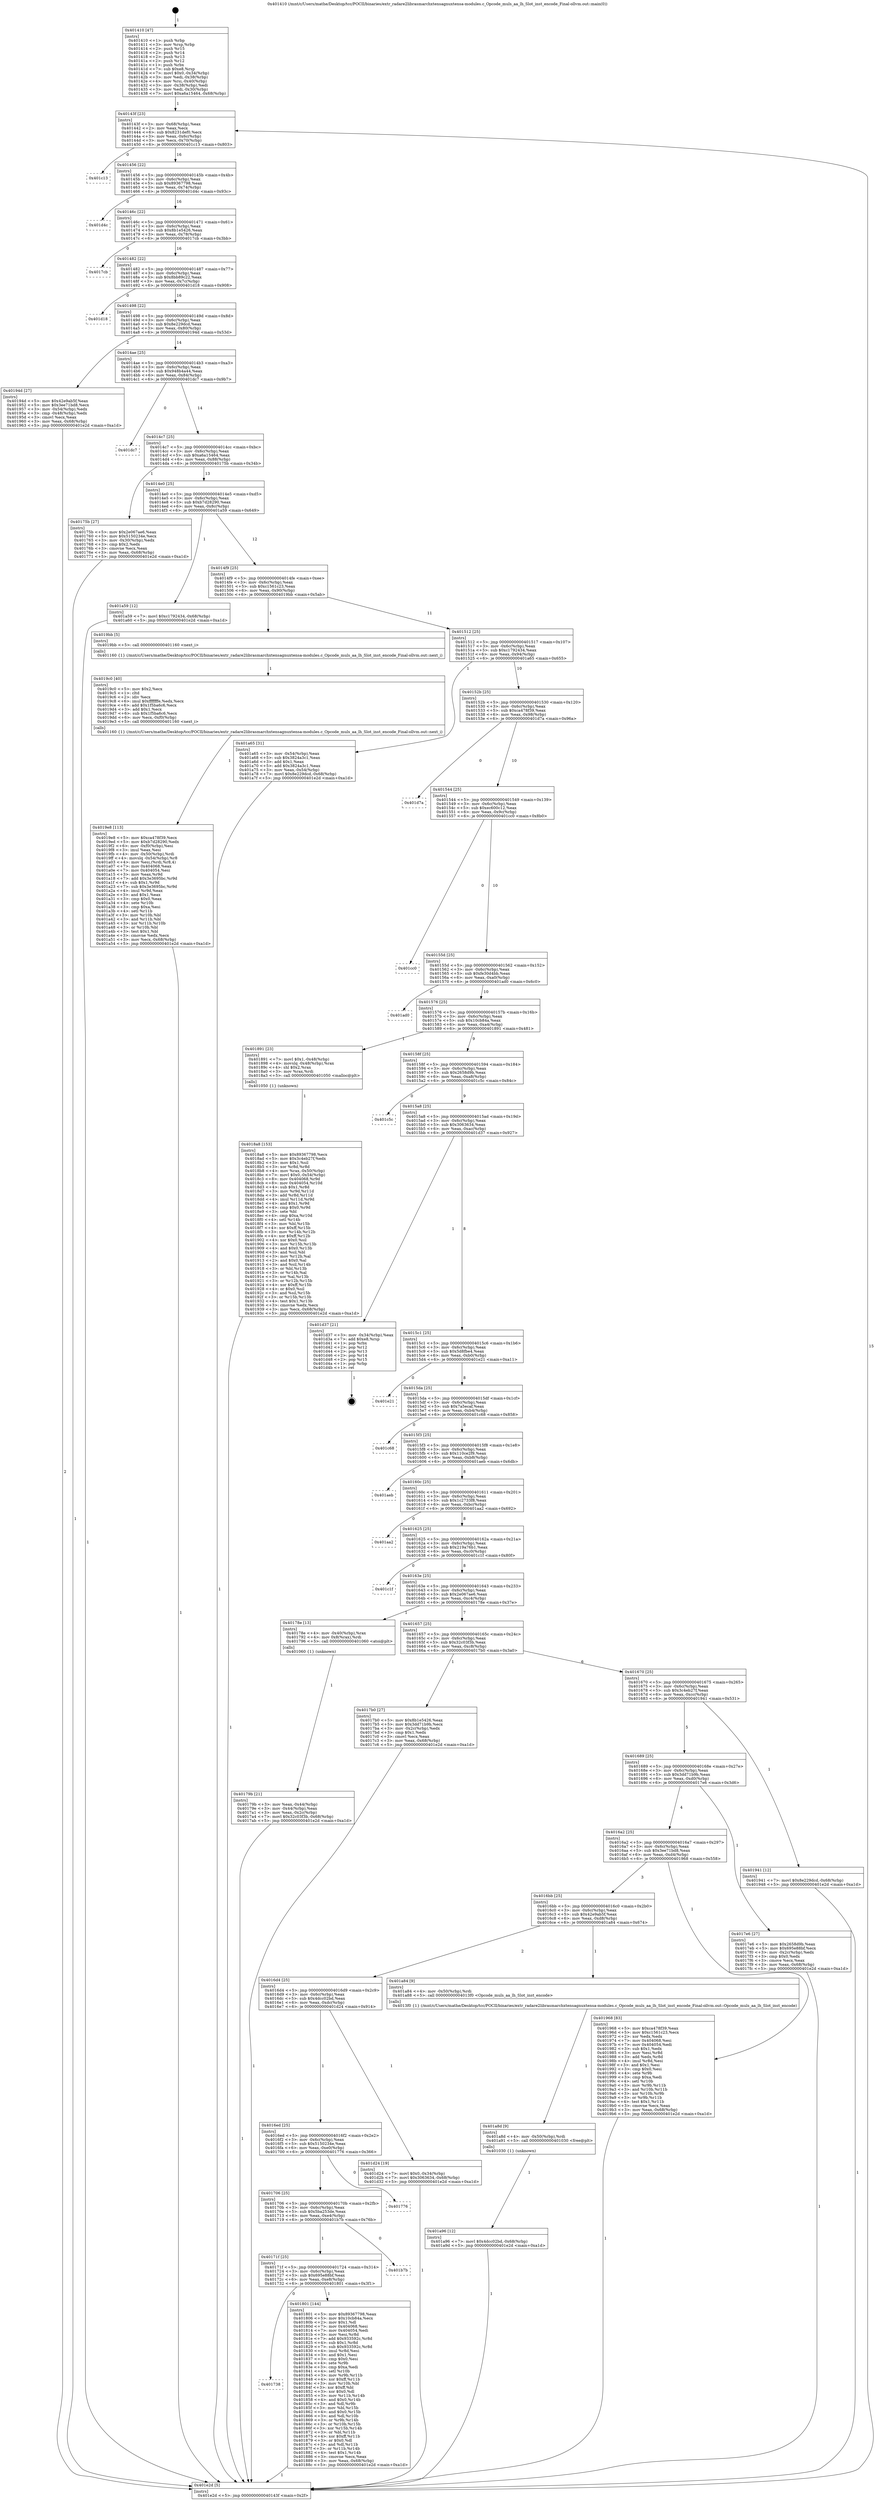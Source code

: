 digraph "0x401410" {
  label = "0x401410 (/mnt/c/Users/mathe/Desktop/tcc/POCII/binaries/extr_radare2librasmarchxtensagnuxtensa-modules.c_Opcode_muls_aa_lh_Slot_inst_encode_Final-ollvm.out::main(0))"
  labelloc = "t"
  node[shape=record]

  Entry [label="",width=0.3,height=0.3,shape=circle,fillcolor=black,style=filled]
  "0x40143f" [label="{
     0x40143f [23]\l
     | [instrs]\l
     &nbsp;&nbsp;0x40143f \<+3\>: mov -0x68(%rbp),%eax\l
     &nbsp;&nbsp;0x401442 \<+2\>: mov %eax,%ecx\l
     &nbsp;&nbsp;0x401444 \<+6\>: sub $0x8231def0,%ecx\l
     &nbsp;&nbsp;0x40144a \<+3\>: mov %eax,-0x6c(%rbp)\l
     &nbsp;&nbsp;0x40144d \<+3\>: mov %ecx,-0x70(%rbp)\l
     &nbsp;&nbsp;0x401450 \<+6\>: je 0000000000401c13 \<main+0x803\>\l
  }"]
  "0x401c13" [label="{
     0x401c13\l
  }", style=dashed]
  "0x401456" [label="{
     0x401456 [22]\l
     | [instrs]\l
     &nbsp;&nbsp;0x401456 \<+5\>: jmp 000000000040145b \<main+0x4b\>\l
     &nbsp;&nbsp;0x40145b \<+3\>: mov -0x6c(%rbp),%eax\l
     &nbsp;&nbsp;0x40145e \<+5\>: sub $0x89367798,%eax\l
     &nbsp;&nbsp;0x401463 \<+3\>: mov %eax,-0x74(%rbp)\l
     &nbsp;&nbsp;0x401466 \<+6\>: je 0000000000401d4c \<main+0x93c\>\l
  }"]
  Exit [label="",width=0.3,height=0.3,shape=circle,fillcolor=black,style=filled,peripheries=2]
  "0x401d4c" [label="{
     0x401d4c\l
  }", style=dashed]
  "0x40146c" [label="{
     0x40146c [22]\l
     | [instrs]\l
     &nbsp;&nbsp;0x40146c \<+5\>: jmp 0000000000401471 \<main+0x61\>\l
     &nbsp;&nbsp;0x401471 \<+3\>: mov -0x6c(%rbp),%eax\l
     &nbsp;&nbsp;0x401474 \<+5\>: sub $0x8b1e5426,%eax\l
     &nbsp;&nbsp;0x401479 \<+3\>: mov %eax,-0x78(%rbp)\l
     &nbsp;&nbsp;0x40147c \<+6\>: je 00000000004017cb \<main+0x3bb\>\l
  }"]
  "0x401a96" [label="{
     0x401a96 [12]\l
     | [instrs]\l
     &nbsp;&nbsp;0x401a96 \<+7\>: movl $0x4dcc02bd,-0x68(%rbp)\l
     &nbsp;&nbsp;0x401a9d \<+5\>: jmp 0000000000401e2d \<main+0xa1d\>\l
  }"]
  "0x4017cb" [label="{
     0x4017cb\l
  }", style=dashed]
  "0x401482" [label="{
     0x401482 [22]\l
     | [instrs]\l
     &nbsp;&nbsp;0x401482 \<+5\>: jmp 0000000000401487 \<main+0x77\>\l
     &nbsp;&nbsp;0x401487 \<+3\>: mov -0x6c(%rbp),%eax\l
     &nbsp;&nbsp;0x40148a \<+5\>: sub $0x8bb89c22,%eax\l
     &nbsp;&nbsp;0x40148f \<+3\>: mov %eax,-0x7c(%rbp)\l
     &nbsp;&nbsp;0x401492 \<+6\>: je 0000000000401d18 \<main+0x908\>\l
  }"]
  "0x401a8d" [label="{
     0x401a8d [9]\l
     | [instrs]\l
     &nbsp;&nbsp;0x401a8d \<+4\>: mov -0x50(%rbp),%rdi\l
     &nbsp;&nbsp;0x401a91 \<+5\>: call 0000000000401030 \<free@plt\>\l
     | [calls]\l
     &nbsp;&nbsp;0x401030 \{1\} (unknown)\l
  }"]
  "0x401d18" [label="{
     0x401d18\l
  }", style=dashed]
  "0x401498" [label="{
     0x401498 [22]\l
     | [instrs]\l
     &nbsp;&nbsp;0x401498 \<+5\>: jmp 000000000040149d \<main+0x8d\>\l
     &nbsp;&nbsp;0x40149d \<+3\>: mov -0x6c(%rbp),%eax\l
     &nbsp;&nbsp;0x4014a0 \<+5\>: sub $0x8e229dcd,%eax\l
     &nbsp;&nbsp;0x4014a5 \<+3\>: mov %eax,-0x80(%rbp)\l
     &nbsp;&nbsp;0x4014a8 \<+6\>: je 000000000040194d \<main+0x53d\>\l
  }"]
  "0x4019e8" [label="{
     0x4019e8 [113]\l
     | [instrs]\l
     &nbsp;&nbsp;0x4019e8 \<+5\>: mov $0xca478f39,%ecx\l
     &nbsp;&nbsp;0x4019ed \<+5\>: mov $0xb7d28290,%edx\l
     &nbsp;&nbsp;0x4019f2 \<+6\>: mov -0xf0(%rbp),%esi\l
     &nbsp;&nbsp;0x4019f8 \<+3\>: imul %eax,%esi\l
     &nbsp;&nbsp;0x4019fb \<+4\>: mov -0x50(%rbp),%rdi\l
     &nbsp;&nbsp;0x4019ff \<+4\>: movslq -0x54(%rbp),%r8\l
     &nbsp;&nbsp;0x401a03 \<+4\>: mov %esi,(%rdi,%r8,4)\l
     &nbsp;&nbsp;0x401a07 \<+7\>: mov 0x404068,%eax\l
     &nbsp;&nbsp;0x401a0e \<+7\>: mov 0x404054,%esi\l
     &nbsp;&nbsp;0x401a15 \<+3\>: mov %eax,%r9d\l
     &nbsp;&nbsp;0x401a18 \<+7\>: add $0x3e3695bc,%r9d\l
     &nbsp;&nbsp;0x401a1f \<+4\>: sub $0x1,%r9d\l
     &nbsp;&nbsp;0x401a23 \<+7\>: sub $0x3e3695bc,%r9d\l
     &nbsp;&nbsp;0x401a2a \<+4\>: imul %r9d,%eax\l
     &nbsp;&nbsp;0x401a2e \<+3\>: and $0x1,%eax\l
     &nbsp;&nbsp;0x401a31 \<+3\>: cmp $0x0,%eax\l
     &nbsp;&nbsp;0x401a34 \<+4\>: sete %r10b\l
     &nbsp;&nbsp;0x401a38 \<+3\>: cmp $0xa,%esi\l
     &nbsp;&nbsp;0x401a3b \<+4\>: setl %r11b\l
     &nbsp;&nbsp;0x401a3f \<+3\>: mov %r10b,%bl\l
     &nbsp;&nbsp;0x401a42 \<+3\>: and %r11b,%bl\l
     &nbsp;&nbsp;0x401a45 \<+3\>: xor %r11b,%r10b\l
     &nbsp;&nbsp;0x401a48 \<+3\>: or %r10b,%bl\l
     &nbsp;&nbsp;0x401a4b \<+3\>: test $0x1,%bl\l
     &nbsp;&nbsp;0x401a4e \<+3\>: cmovne %edx,%ecx\l
     &nbsp;&nbsp;0x401a51 \<+3\>: mov %ecx,-0x68(%rbp)\l
     &nbsp;&nbsp;0x401a54 \<+5\>: jmp 0000000000401e2d \<main+0xa1d\>\l
  }"]
  "0x40194d" [label="{
     0x40194d [27]\l
     | [instrs]\l
     &nbsp;&nbsp;0x40194d \<+5\>: mov $0x42e9ab5f,%eax\l
     &nbsp;&nbsp;0x401952 \<+5\>: mov $0x3ee71bd8,%ecx\l
     &nbsp;&nbsp;0x401957 \<+3\>: mov -0x54(%rbp),%edx\l
     &nbsp;&nbsp;0x40195a \<+3\>: cmp -0x48(%rbp),%edx\l
     &nbsp;&nbsp;0x40195d \<+3\>: cmovl %ecx,%eax\l
     &nbsp;&nbsp;0x401960 \<+3\>: mov %eax,-0x68(%rbp)\l
     &nbsp;&nbsp;0x401963 \<+5\>: jmp 0000000000401e2d \<main+0xa1d\>\l
  }"]
  "0x4014ae" [label="{
     0x4014ae [25]\l
     | [instrs]\l
     &nbsp;&nbsp;0x4014ae \<+5\>: jmp 00000000004014b3 \<main+0xa3\>\l
     &nbsp;&nbsp;0x4014b3 \<+3\>: mov -0x6c(%rbp),%eax\l
     &nbsp;&nbsp;0x4014b6 \<+5\>: sub $0x948b4a44,%eax\l
     &nbsp;&nbsp;0x4014bb \<+6\>: mov %eax,-0x84(%rbp)\l
     &nbsp;&nbsp;0x4014c1 \<+6\>: je 0000000000401dc7 \<main+0x9b7\>\l
  }"]
  "0x4019c0" [label="{
     0x4019c0 [40]\l
     | [instrs]\l
     &nbsp;&nbsp;0x4019c0 \<+5\>: mov $0x2,%ecx\l
     &nbsp;&nbsp;0x4019c5 \<+1\>: cltd\l
     &nbsp;&nbsp;0x4019c6 \<+2\>: idiv %ecx\l
     &nbsp;&nbsp;0x4019c8 \<+6\>: imul $0xfffffffe,%edx,%ecx\l
     &nbsp;&nbsp;0x4019ce \<+6\>: add $0x1f5ba6c6,%ecx\l
     &nbsp;&nbsp;0x4019d4 \<+3\>: add $0x1,%ecx\l
     &nbsp;&nbsp;0x4019d7 \<+6\>: sub $0x1f5ba6c6,%ecx\l
     &nbsp;&nbsp;0x4019dd \<+6\>: mov %ecx,-0xf0(%rbp)\l
     &nbsp;&nbsp;0x4019e3 \<+5\>: call 0000000000401160 \<next_i\>\l
     | [calls]\l
     &nbsp;&nbsp;0x401160 \{1\} (/mnt/c/Users/mathe/Desktop/tcc/POCII/binaries/extr_radare2librasmarchxtensagnuxtensa-modules.c_Opcode_muls_aa_lh_Slot_inst_encode_Final-ollvm.out::next_i)\l
  }"]
  "0x401dc7" [label="{
     0x401dc7\l
  }", style=dashed]
  "0x4014c7" [label="{
     0x4014c7 [25]\l
     | [instrs]\l
     &nbsp;&nbsp;0x4014c7 \<+5\>: jmp 00000000004014cc \<main+0xbc\>\l
     &nbsp;&nbsp;0x4014cc \<+3\>: mov -0x6c(%rbp),%eax\l
     &nbsp;&nbsp;0x4014cf \<+5\>: sub $0xa6a15464,%eax\l
     &nbsp;&nbsp;0x4014d4 \<+6\>: mov %eax,-0x88(%rbp)\l
     &nbsp;&nbsp;0x4014da \<+6\>: je 000000000040175b \<main+0x34b\>\l
  }"]
  "0x4018a8" [label="{
     0x4018a8 [153]\l
     | [instrs]\l
     &nbsp;&nbsp;0x4018a8 \<+5\>: mov $0x89367798,%ecx\l
     &nbsp;&nbsp;0x4018ad \<+5\>: mov $0x3c4eb27f,%edx\l
     &nbsp;&nbsp;0x4018b2 \<+3\>: mov $0x1,%sil\l
     &nbsp;&nbsp;0x4018b5 \<+3\>: xor %r8d,%r8d\l
     &nbsp;&nbsp;0x4018b8 \<+4\>: mov %rax,-0x50(%rbp)\l
     &nbsp;&nbsp;0x4018bc \<+7\>: movl $0x0,-0x54(%rbp)\l
     &nbsp;&nbsp;0x4018c3 \<+8\>: mov 0x404068,%r9d\l
     &nbsp;&nbsp;0x4018cb \<+8\>: mov 0x404054,%r10d\l
     &nbsp;&nbsp;0x4018d3 \<+4\>: sub $0x1,%r8d\l
     &nbsp;&nbsp;0x4018d7 \<+3\>: mov %r9d,%r11d\l
     &nbsp;&nbsp;0x4018da \<+3\>: add %r8d,%r11d\l
     &nbsp;&nbsp;0x4018dd \<+4\>: imul %r11d,%r9d\l
     &nbsp;&nbsp;0x4018e1 \<+4\>: and $0x1,%r9d\l
     &nbsp;&nbsp;0x4018e5 \<+4\>: cmp $0x0,%r9d\l
     &nbsp;&nbsp;0x4018e9 \<+3\>: sete %bl\l
     &nbsp;&nbsp;0x4018ec \<+4\>: cmp $0xa,%r10d\l
     &nbsp;&nbsp;0x4018f0 \<+4\>: setl %r14b\l
     &nbsp;&nbsp;0x4018f4 \<+3\>: mov %bl,%r15b\l
     &nbsp;&nbsp;0x4018f7 \<+4\>: xor $0xff,%r15b\l
     &nbsp;&nbsp;0x4018fb \<+3\>: mov %r14b,%r12b\l
     &nbsp;&nbsp;0x4018fe \<+4\>: xor $0xff,%r12b\l
     &nbsp;&nbsp;0x401902 \<+4\>: xor $0x0,%sil\l
     &nbsp;&nbsp;0x401906 \<+3\>: mov %r15b,%r13b\l
     &nbsp;&nbsp;0x401909 \<+4\>: and $0x0,%r13b\l
     &nbsp;&nbsp;0x40190d \<+3\>: and %sil,%bl\l
     &nbsp;&nbsp;0x401910 \<+3\>: mov %r12b,%al\l
     &nbsp;&nbsp;0x401913 \<+2\>: and $0x0,%al\l
     &nbsp;&nbsp;0x401915 \<+3\>: and %sil,%r14b\l
     &nbsp;&nbsp;0x401918 \<+3\>: or %bl,%r13b\l
     &nbsp;&nbsp;0x40191b \<+3\>: or %r14b,%al\l
     &nbsp;&nbsp;0x40191e \<+3\>: xor %al,%r13b\l
     &nbsp;&nbsp;0x401921 \<+3\>: or %r12b,%r15b\l
     &nbsp;&nbsp;0x401924 \<+4\>: xor $0xff,%r15b\l
     &nbsp;&nbsp;0x401928 \<+4\>: or $0x0,%sil\l
     &nbsp;&nbsp;0x40192c \<+3\>: and %sil,%r15b\l
     &nbsp;&nbsp;0x40192f \<+3\>: or %r15b,%r13b\l
     &nbsp;&nbsp;0x401932 \<+4\>: test $0x1,%r13b\l
     &nbsp;&nbsp;0x401936 \<+3\>: cmovne %edx,%ecx\l
     &nbsp;&nbsp;0x401939 \<+3\>: mov %ecx,-0x68(%rbp)\l
     &nbsp;&nbsp;0x40193c \<+5\>: jmp 0000000000401e2d \<main+0xa1d\>\l
  }"]
  "0x40175b" [label="{
     0x40175b [27]\l
     | [instrs]\l
     &nbsp;&nbsp;0x40175b \<+5\>: mov $0x2e067ae6,%eax\l
     &nbsp;&nbsp;0x401760 \<+5\>: mov $0x5150234e,%ecx\l
     &nbsp;&nbsp;0x401765 \<+3\>: mov -0x30(%rbp),%edx\l
     &nbsp;&nbsp;0x401768 \<+3\>: cmp $0x2,%edx\l
     &nbsp;&nbsp;0x40176b \<+3\>: cmovne %ecx,%eax\l
     &nbsp;&nbsp;0x40176e \<+3\>: mov %eax,-0x68(%rbp)\l
     &nbsp;&nbsp;0x401771 \<+5\>: jmp 0000000000401e2d \<main+0xa1d\>\l
  }"]
  "0x4014e0" [label="{
     0x4014e0 [25]\l
     | [instrs]\l
     &nbsp;&nbsp;0x4014e0 \<+5\>: jmp 00000000004014e5 \<main+0xd5\>\l
     &nbsp;&nbsp;0x4014e5 \<+3\>: mov -0x6c(%rbp),%eax\l
     &nbsp;&nbsp;0x4014e8 \<+5\>: sub $0xb7d28290,%eax\l
     &nbsp;&nbsp;0x4014ed \<+6\>: mov %eax,-0x8c(%rbp)\l
     &nbsp;&nbsp;0x4014f3 \<+6\>: je 0000000000401a59 \<main+0x649\>\l
  }"]
  "0x401e2d" [label="{
     0x401e2d [5]\l
     | [instrs]\l
     &nbsp;&nbsp;0x401e2d \<+5\>: jmp 000000000040143f \<main+0x2f\>\l
  }"]
  "0x401410" [label="{
     0x401410 [47]\l
     | [instrs]\l
     &nbsp;&nbsp;0x401410 \<+1\>: push %rbp\l
     &nbsp;&nbsp;0x401411 \<+3\>: mov %rsp,%rbp\l
     &nbsp;&nbsp;0x401414 \<+2\>: push %r15\l
     &nbsp;&nbsp;0x401416 \<+2\>: push %r14\l
     &nbsp;&nbsp;0x401418 \<+2\>: push %r13\l
     &nbsp;&nbsp;0x40141a \<+2\>: push %r12\l
     &nbsp;&nbsp;0x40141c \<+1\>: push %rbx\l
     &nbsp;&nbsp;0x40141d \<+7\>: sub $0xe8,%rsp\l
     &nbsp;&nbsp;0x401424 \<+7\>: movl $0x0,-0x34(%rbp)\l
     &nbsp;&nbsp;0x40142b \<+3\>: mov %edi,-0x38(%rbp)\l
     &nbsp;&nbsp;0x40142e \<+4\>: mov %rsi,-0x40(%rbp)\l
     &nbsp;&nbsp;0x401432 \<+3\>: mov -0x38(%rbp),%edi\l
     &nbsp;&nbsp;0x401435 \<+3\>: mov %edi,-0x30(%rbp)\l
     &nbsp;&nbsp;0x401438 \<+7\>: movl $0xa6a15464,-0x68(%rbp)\l
  }"]
  "0x401738" [label="{
     0x401738\l
  }", style=dashed]
  "0x401a59" [label="{
     0x401a59 [12]\l
     | [instrs]\l
     &nbsp;&nbsp;0x401a59 \<+7\>: movl $0xc1792434,-0x68(%rbp)\l
     &nbsp;&nbsp;0x401a60 \<+5\>: jmp 0000000000401e2d \<main+0xa1d\>\l
  }"]
  "0x4014f9" [label="{
     0x4014f9 [25]\l
     | [instrs]\l
     &nbsp;&nbsp;0x4014f9 \<+5\>: jmp 00000000004014fe \<main+0xee\>\l
     &nbsp;&nbsp;0x4014fe \<+3\>: mov -0x6c(%rbp),%eax\l
     &nbsp;&nbsp;0x401501 \<+5\>: sub $0xc1561c23,%eax\l
     &nbsp;&nbsp;0x401506 \<+6\>: mov %eax,-0x90(%rbp)\l
     &nbsp;&nbsp;0x40150c \<+6\>: je 00000000004019bb \<main+0x5ab\>\l
  }"]
  "0x401801" [label="{
     0x401801 [144]\l
     | [instrs]\l
     &nbsp;&nbsp;0x401801 \<+5\>: mov $0x89367798,%eax\l
     &nbsp;&nbsp;0x401806 \<+5\>: mov $0x10cb84a,%ecx\l
     &nbsp;&nbsp;0x40180b \<+2\>: mov $0x1,%dl\l
     &nbsp;&nbsp;0x40180d \<+7\>: mov 0x404068,%esi\l
     &nbsp;&nbsp;0x401814 \<+7\>: mov 0x404054,%edi\l
     &nbsp;&nbsp;0x40181b \<+3\>: mov %esi,%r8d\l
     &nbsp;&nbsp;0x40181e \<+7\>: add $0x933592c,%r8d\l
     &nbsp;&nbsp;0x401825 \<+4\>: sub $0x1,%r8d\l
     &nbsp;&nbsp;0x401829 \<+7\>: sub $0x933592c,%r8d\l
     &nbsp;&nbsp;0x401830 \<+4\>: imul %r8d,%esi\l
     &nbsp;&nbsp;0x401834 \<+3\>: and $0x1,%esi\l
     &nbsp;&nbsp;0x401837 \<+3\>: cmp $0x0,%esi\l
     &nbsp;&nbsp;0x40183a \<+4\>: sete %r9b\l
     &nbsp;&nbsp;0x40183e \<+3\>: cmp $0xa,%edi\l
     &nbsp;&nbsp;0x401841 \<+4\>: setl %r10b\l
     &nbsp;&nbsp;0x401845 \<+3\>: mov %r9b,%r11b\l
     &nbsp;&nbsp;0x401848 \<+4\>: xor $0xff,%r11b\l
     &nbsp;&nbsp;0x40184c \<+3\>: mov %r10b,%bl\l
     &nbsp;&nbsp;0x40184f \<+3\>: xor $0xff,%bl\l
     &nbsp;&nbsp;0x401852 \<+3\>: xor $0x0,%dl\l
     &nbsp;&nbsp;0x401855 \<+3\>: mov %r11b,%r14b\l
     &nbsp;&nbsp;0x401858 \<+4\>: and $0x0,%r14b\l
     &nbsp;&nbsp;0x40185c \<+3\>: and %dl,%r9b\l
     &nbsp;&nbsp;0x40185f \<+3\>: mov %bl,%r15b\l
     &nbsp;&nbsp;0x401862 \<+4\>: and $0x0,%r15b\l
     &nbsp;&nbsp;0x401866 \<+3\>: and %dl,%r10b\l
     &nbsp;&nbsp;0x401869 \<+3\>: or %r9b,%r14b\l
     &nbsp;&nbsp;0x40186c \<+3\>: or %r10b,%r15b\l
     &nbsp;&nbsp;0x40186f \<+3\>: xor %r15b,%r14b\l
     &nbsp;&nbsp;0x401872 \<+3\>: or %bl,%r11b\l
     &nbsp;&nbsp;0x401875 \<+4\>: xor $0xff,%r11b\l
     &nbsp;&nbsp;0x401879 \<+3\>: or $0x0,%dl\l
     &nbsp;&nbsp;0x40187c \<+3\>: and %dl,%r11b\l
     &nbsp;&nbsp;0x40187f \<+3\>: or %r11b,%r14b\l
     &nbsp;&nbsp;0x401882 \<+4\>: test $0x1,%r14b\l
     &nbsp;&nbsp;0x401886 \<+3\>: cmovne %ecx,%eax\l
     &nbsp;&nbsp;0x401889 \<+3\>: mov %eax,-0x68(%rbp)\l
     &nbsp;&nbsp;0x40188c \<+5\>: jmp 0000000000401e2d \<main+0xa1d\>\l
  }"]
  "0x4019bb" [label="{
     0x4019bb [5]\l
     | [instrs]\l
     &nbsp;&nbsp;0x4019bb \<+5\>: call 0000000000401160 \<next_i\>\l
     | [calls]\l
     &nbsp;&nbsp;0x401160 \{1\} (/mnt/c/Users/mathe/Desktop/tcc/POCII/binaries/extr_radare2librasmarchxtensagnuxtensa-modules.c_Opcode_muls_aa_lh_Slot_inst_encode_Final-ollvm.out::next_i)\l
  }"]
  "0x401512" [label="{
     0x401512 [25]\l
     | [instrs]\l
     &nbsp;&nbsp;0x401512 \<+5\>: jmp 0000000000401517 \<main+0x107\>\l
     &nbsp;&nbsp;0x401517 \<+3\>: mov -0x6c(%rbp),%eax\l
     &nbsp;&nbsp;0x40151a \<+5\>: sub $0xc1792434,%eax\l
     &nbsp;&nbsp;0x40151f \<+6\>: mov %eax,-0x94(%rbp)\l
     &nbsp;&nbsp;0x401525 \<+6\>: je 0000000000401a65 \<main+0x655\>\l
  }"]
  "0x40171f" [label="{
     0x40171f [25]\l
     | [instrs]\l
     &nbsp;&nbsp;0x40171f \<+5\>: jmp 0000000000401724 \<main+0x314\>\l
     &nbsp;&nbsp;0x401724 \<+3\>: mov -0x6c(%rbp),%eax\l
     &nbsp;&nbsp;0x401727 \<+5\>: sub $0x695e88bf,%eax\l
     &nbsp;&nbsp;0x40172c \<+6\>: mov %eax,-0xe8(%rbp)\l
     &nbsp;&nbsp;0x401732 \<+6\>: je 0000000000401801 \<main+0x3f1\>\l
  }"]
  "0x401a65" [label="{
     0x401a65 [31]\l
     | [instrs]\l
     &nbsp;&nbsp;0x401a65 \<+3\>: mov -0x54(%rbp),%eax\l
     &nbsp;&nbsp;0x401a68 \<+5\>: sub $0x3824a3c1,%eax\l
     &nbsp;&nbsp;0x401a6d \<+3\>: add $0x1,%eax\l
     &nbsp;&nbsp;0x401a70 \<+5\>: add $0x3824a3c1,%eax\l
     &nbsp;&nbsp;0x401a75 \<+3\>: mov %eax,-0x54(%rbp)\l
     &nbsp;&nbsp;0x401a78 \<+7\>: movl $0x8e229dcd,-0x68(%rbp)\l
     &nbsp;&nbsp;0x401a7f \<+5\>: jmp 0000000000401e2d \<main+0xa1d\>\l
  }"]
  "0x40152b" [label="{
     0x40152b [25]\l
     | [instrs]\l
     &nbsp;&nbsp;0x40152b \<+5\>: jmp 0000000000401530 \<main+0x120\>\l
     &nbsp;&nbsp;0x401530 \<+3\>: mov -0x6c(%rbp),%eax\l
     &nbsp;&nbsp;0x401533 \<+5\>: sub $0xca478f39,%eax\l
     &nbsp;&nbsp;0x401538 \<+6\>: mov %eax,-0x98(%rbp)\l
     &nbsp;&nbsp;0x40153e \<+6\>: je 0000000000401d7a \<main+0x96a\>\l
  }"]
  "0x401b7b" [label="{
     0x401b7b\l
  }", style=dashed]
  "0x401d7a" [label="{
     0x401d7a\l
  }", style=dashed]
  "0x401544" [label="{
     0x401544 [25]\l
     | [instrs]\l
     &nbsp;&nbsp;0x401544 \<+5\>: jmp 0000000000401549 \<main+0x139\>\l
     &nbsp;&nbsp;0x401549 \<+3\>: mov -0x6c(%rbp),%eax\l
     &nbsp;&nbsp;0x40154c \<+5\>: sub $0xec600c12,%eax\l
     &nbsp;&nbsp;0x401551 \<+6\>: mov %eax,-0x9c(%rbp)\l
     &nbsp;&nbsp;0x401557 \<+6\>: je 0000000000401cc0 \<main+0x8b0\>\l
  }"]
  "0x401706" [label="{
     0x401706 [25]\l
     | [instrs]\l
     &nbsp;&nbsp;0x401706 \<+5\>: jmp 000000000040170b \<main+0x2fb\>\l
     &nbsp;&nbsp;0x40170b \<+3\>: mov -0x6c(%rbp),%eax\l
     &nbsp;&nbsp;0x40170e \<+5\>: sub $0x5ba253de,%eax\l
     &nbsp;&nbsp;0x401713 \<+6\>: mov %eax,-0xe4(%rbp)\l
     &nbsp;&nbsp;0x401719 \<+6\>: je 0000000000401b7b \<main+0x76b\>\l
  }"]
  "0x401cc0" [label="{
     0x401cc0\l
  }", style=dashed]
  "0x40155d" [label="{
     0x40155d [25]\l
     | [instrs]\l
     &nbsp;&nbsp;0x40155d \<+5\>: jmp 0000000000401562 \<main+0x152\>\l
     &nbsp;&nbsp;0x401562 \<+3\>: mov -0x6c(%rbp),%eax\l
     &nbsp;&nbsp;0x401565 \<+5\>: sub $0xfe30d4bb,%eax\l
     &nbsp;&nbsp;0x40156a \<+6\>: mov %eax,-0xa0(%rbp)\l
     &nbsp;&nbsp;0x401570 \<+6\>: je 0000000000401ad0 \<main+0x6c0\>\l
  }"]
  "0x401776" [label="{
     0x401776\l
  }", style=dashed]
  "0x401ad0" [label="{
     0x401ad0\l
  }", style=dashed]
  "0x401576" [label="{
     0x401576 [25]\l
     | [instrs]\l
     &nbsp;&nbsp;0x401576 \<+5\>: jmp 000000000040157b \<main+0x16b\>\l
     &nbsp;&nbsp;0x40157b \<+3\>: mov -0x6c(%rbp),%eax\l
     &nbsp;&nbsp;0x40157e \<+5\>: sub $0x10cb84a,%eax\l
     &nbsp;&nbsp;0x401583 \<+6\>: mov %eax,-0xa4(%rbp)\l
     &nbsp;&nbsp;0x401589 \<+6\>: je 0000000000401891 \<main+0x481\>\l
  }"]
  "0x4016ed" [label="{
     0x4016ed [25]\l
     | [instrs]\l
     &nbsp;&nbsp;0x4016ed \<+5\>: jmp 00000000004016f2 \<main+0x2e2\>\l
     &nbsp;&nbsp;0x4016f2 \<+3\>: mov -0x6c(%rbp),%eax\l
     &nbsp;&nbsp;0x4016f5 \<+5\>: sub $0x5150234e,%eax\l
     &nbsp;&nbsp;0x4016fa \<+6\>: mov %eax,-0xe0(%rbp)\l
     &nbsp;&nbsp;0x401700 \<+6\>: je 0000000000401776 \<main+0x366\>\l
  }"]
  "0x401891" [label="{
     0x401891 [23]\l
     | [instrs]\l
     &nbsp;&nbsp;0x401891 \<+7\>: movl $0x1,-0x48(%rbp)\l
     &nbsp;&nbsp;0x401898 \<+4\>: movslq -0x48(%rbp),%rax\l
     &nbsp;&nbsp;0x40189c \<+4\>: shl $0x2,%rax\l
     &nbsp;&nbsp;0x4018a0 \<+3\>: mov %rax,%rdi\l
     &nbsp;&nbsp;0x4018a3 \<+5\>: call 0000000000401050 \<malloc@plt\>\l
     | [calls]\l
     &nbsp;&nbsp;0x401050 \{1\} (unknown)\l
  }"]
  "0x40158f" [label="{
     0x40158f [25]\l
     | [instrs]\l
     &nbsp;&nbsp;0x40158f \<+5\>: jmp 0000000000401594 \<main+0x184\>\l
     &nbsp;&nbsp;0x401594 \<+3\>: mov -0x6c(%rbp),%eax\l
     &nbsp;&nbsp;0x401597 \<+5\>: sub $0x2658d9b,%eax\l
     &nbsp;&nbsp;0x40159c \<+6\>: mov %eax,-0xa8(%rbp)\l
     &nbsp;&nbsp;0x4015a2 \<+6\>: je 0000000000401c5c \<main+0x84c\>\l
  }"]
  "0x401d24" [label="{
     0x401d24 [19]\l
     | [instrs]\l
     &nbsp;&nbsp;0x401d24 \<+7\>: movl $0x0,-0x34(%rbp)\l
     &nbsp;&nbsp;0x401d2b \<+7\>: movl $0x3063634,-0x68(%rbp)\l
     &nbsp;&nbsp;0x401d32 \<+5\>: jmp 0000000000401e2d \<main+0xa1d\>\l
  }"]
  "0x401c5c" [label="{
     0x401c5c\l
  }", style=dashed]
  "0x4015a8" [label="{
     0x4015a8 [25]\l
     | [instrs]\l
     &nbsp;&nbsp;0x4015a8 \<+5\>: jmp 00000000004015ad \<main+0x19d\>\l
     &nbsp;&nbsp;0x4015ad \<+3\>: mov -0x6c(%rbp),%eax\l
     &nbsp;&nbsp;0x4015b0 \<+5\>: sub $0x3063634,%eax\l
     &nbsp;&nbsp;0x4015b5 \<+6\>: mov %eax,-0xac(%rbp)\l
     &nbsp;&nbsp;0x4015bb \<+6\>: je 0000000000401d37 \<main+0x927\>\l
  }"]
  "0x4016d4" [label="{
     0x4016d4 [25]\l
     | [instrs]\l
     &nbsp;&nbsp;0x4016d4 \<+5\>: jmp 00000000004016d9 \<main+0x2c9\>\l
     &nbsp;&nbsp;0x4016d9 \<+3\>: mov -0x6c(%rbp),%eax\l
     &nbsp;&nbsp;0x4016dc \<+5\>: sub $0x4dcc02bd,%eax\l
     &nbsp;&nbsp;0x4016e1 \<+6\>: mov %eax,-0xdc(%rbp)\l
     &nbsp;&nbsp;0x4016e7 \<+6\>: je 0000000000401d24 \<main+0x914\>\l
  }"]
  "0x401d37" [label="{
     0x401d37 [21]\l
     | [instrs]\l
     &nbsp;&nbsp;0x401d37 \<+3\>: mov -0x34(%rbp),%eax\l
     &nbsp;&nbsp;0x401d3a \<+7\>: add $0xe8,%rsp\l
     &nbsp;&nbsp;0x401d41 \<+1\>: pop %rbx\l
     &nbsp;&nbsp;0x401d42 \<+2\>: pop %r12\l
     &nbsp;&nbsp;0x401d44 \<+2\>: pop %r13\l
     &nbsp;&nbsp;0x401d46 \<+2\>: pop %r14\l
     &nbsp;&nbsp;0x401d48 \<+2\>: pop %r15\l
     &nbsp;&nbsp;0x401d4a \<+1\>: pop %rbp\l
     &nbsp;&nbsp;0x401d4b \<+1\>: ret\l
  }"]
  "0x4015c1" [label="{
     0x4015c1 [25]\l
     | [instrs]\l
     &nbsp;&nbsp;0x4015c1 \<+5\>: jmp 00000000004015c6 \<main+0x1b6\>\l
     &nbsp;&nbsp;0x4015c6 \<+3\>: mov -0x6c(%rbp),%eax\l
     &nbsp;&nbsp;0x4015c9 \<+5\>: sub $0x5d8fbe4,%eax\l
     &nbsp;&nbsp;0x4015ce \<+6\>: mov %eax,-0xb0(%rbp)\l
     &nbsp;&nbsp;0x4015d4 \<+6\>: je 0000000000401e21 \<main+0xa11\>\l
  }"]
  "0x401a84" [label="{
     0x401a84 [9]\l
     | [instrs]\l
     &nbsp;&nbsp;0x401a84 \<+4\>: mov -0x50(%rbp),%rdi\l
     &nbsp;&nbsp;0x401a88 \<+5\>: call 00000000004013f0 \<Opcode_muls_aa_lh_Slot_inst_encode\>\l
     | [calls]\l
     &nbsp;&nbsp;0x4013f0 \{1\} (/mnt/c/Users/mathe/Desktop/tcc/POCII/binaries/extr_radare2librasmarchxtensagnuxtensa-modules.c_Opcode_muls_aa_lh_Slot_inst_encode_Final-ollvm.out::Opcode_muls_aa_lh_Slot_inst_encode)\l
  }"]
  "0x401e21" [label="{
     0x401e21\l
  }", style=dashed]
  "0x4015da" [label="{
     0x4015da [25]\l
     | [instrs]\l
     &nbsp;&nbsp;0x4015da \<+5\>: jmp 00000000004015df \<main+0x1cf\>\l
     &nbsp;&nbsp;0x4015df \<+3\>: mov -0x6c(%rbp),%eax\l
     &nbsp;&nbsp;0x4015e2 \<+5\>: sub $0x7a5ecaf,%eax\l
     &nbsp;&nbsp;0x4015e7 \<+6\>: mov %eax,-0xb4(%rbp)\l
     &nbsp;&nbsp;0x4015ed \<+6\>: je 0000000000401c68 \<main+0x858\>\l
  }"]
  "0x4016bb" [label="{
     0x4016bb [25]\l
     | [instrs]\l
     &nbsp;&nbsp;0x4016bb \<+5\>: jmp 00000000004016c0 \<main+0x2b0\>\l
     &nbsp;&nbsp;0x4016c0 \<+3\>: mov -0x6c(%rbp),%eax\l
     &nbsp;&nbsp;0x4016c3 \<+5\>: sub $0x42e9ab5f,%eax\l
     &nbsp;&nbsp;0x4016c8 \<+6\>: mov %eax,-0xd8(%rbp)\l
     &nbsp;&nbsp;0x4016ce \<+6\>: je 0000000000401a84 \<main+0x674\>\l
  }"]
  "0x401c68" [label="{
     0x401c68\l
  }", style=dashed]
  "0x4015f3" [label="{
     0x4015f3 [25]\l
     | [instrs]\l
     &nbsp;&nbsp;0x4015f3 \<+5\>: jmp 00000000004015f8 \<main+0x1e8\>\l
     &nbsp;&nbsp;0x4015f8 \<+3\>: mov -0x6c(%rbp),%eax\l
     &nbsp;&nbsp;0x4015fb \<+5\>: sub $0x110ce2f9,%eax\l
     &nbsp;&nbsp;0x401600 \<+6\>: mov %eax,-0xb8(%rbp)\l
     &nbsp;&nbsp;0x401606 \<+6\>: je 0000000000401aeb \<main+0x6db\>\l
  }"]
  "0x401968" [label="{
     0x401968 [83]\l
     | [instrs]\l
     &nbsp;&nbsp;0x401968 \<+5\>: mov $0xca478f39,%eax\l
     &nbsp;&nbsp;0x40196d \<+5\>: mov $0xc1561c23,%ecx\l
     &nbsp;&nbsp;0x401972 \<+2\>: xor %edx,%edx\l
     &nbsp;&nbsp;0x401974 \<+7\>: mov 0x404068,%esi\l
     &nbsp;&nbsp;0x40197b \<+7\>: mov 0x404054,%edi\l
     &nbsp;&nbsp;0x401982 \<+3\>: sub $0x1,%edx\l
     &nbsp;&nbsp;0x401985 \<+3\>: mov %esi,%r8d\l
     &nbsp;&nbsp;0x401988 \<+3\>: add %edx,%r8d\l
     &nbsp;&nbsp;0x40198b \<+4\>: imul %r8d,%esi\l
     &nbsp;&nbsp;0x40198f \<+3\>: and $0x1,%esi\l
     &nbsp;&nbsp;0x401992 \<+3\>: cmp $0x0,%esi\l
     &nbsp;&nbsp;0x401995 \<+4\>: sete %r9b\l
     &nbsp;&nbsp;0x401999 \<+3\>: cmp $0xa,%edi\l
     &nbsp;&nbsp;0x40199c \<+4\>: setl %r10b\l
     &nbsp;&nbsp;0x4019a0 \<+3\>: mov %r9b,%r11b\l
     &nbsp;&nbsp;0x4019a3 \<+3\>: and %r10b,%r11b\l
     &nbsp;&nbsp;0x4019a6 \<+3\>: xor %r10b,%r9b\l
     &nbsp;&nbsp;0x4019a9 \<+3\>: or %r9b,%r11b\l
     &nbsp;&nbsp;0x4019ac \<+4\>: test $0x1,%r11b\l
     &nbsp;&nbsp;0x4019b0 \<+3\>: cmovne %ecx,%eax\l
     &nbsp;&nbsp;0x4019b3 \<+3\>: mov %eax,-0x68(%rbp)\l
     &nbsp;&nbsp;0x4019b6 \<+5\>: jmp 0000000000401e2d \<main+0xa1d\>\l
  }"]
  "0x401aeb" [label="{
     0x401aeb\l
  }", style=dashed]
  "0x40160c" [label="{
     0x40160c [25]\l
     | [instrs]\l
     &nbsp;&nbsp;0x40160c \<+5\>: jmp 0000000000401611 \<main+0x201\>\l
     &nbsp;&nbsp;0x401611 \<+3\>: mov -0x6c(%rbp),%eax\l
     &nbsp;&nbsp;0x401614 \<+5\>: sub $0x1c2733f8,%eax\l
     &nbsp;&nbsp;0x401619 \<+6\>: mov %eax,-0xbc(%rbp)\l
     &nbsp;&nbsp;0x40161f \<+6\>: je 0000000000401aa2 \<main+0x692\>\l
  }"]
  "0x4016a2" [label="{
     0x4016a2 [25]\l
     | [instrs]\l
     &nbsp;&nbsp;0x4016a2 \<+5\>: jmp 00000000004016a7 \<main+0x297\>\l
     &nbsp;&nbsp;0x4016a7 \<+3\>: mov -0x6c(%rbp),%eax\l
     &nbsp;&nbsp;0x4016aa \<+5\>: sub $0x3ee71bd8,%eax\l
     &nbsp;&nbsp;0x4016af \<+6\>: mov %eax,-0xd4(%rbp)\l
     &nbsp;&nbsp;0x4016b5 \<+6\>: je 0000000000401968 \<main+0x558\>\l
  }"]
  "0x401aa2" [label="{
     0x401aa2\l
  }", style=dashed]
  "0x401625" [label="{
     0x401625 [25]\l
     | [instrs]\l
     &nbsp;&nbsp;0x401625 \<+5\>: jmp 000000000040162a \<main+0x21a\>\l
     &nbsp;&nbsp;0x40162a \<+3\>: mov -0x6c(%rbp),%eax\l
     &nbsp;&nbsp;0x40162d \<+5\>: sub $0x219a76b1,%eax\l
     &nbsp;&nbsp;0x401632 \<+6\>: mov %eax,-0xc0(%rbp)\l
     &nbsp;&nbsp;0x401638 \<+6\>: je 0000000000401c1f \<main+0x80f\>\l
  }"]
  "0x4017e6" [label="{
     0x4017e6 [27]\l
     | [instrs]\l
     &nbsp;&nbsp;0x4017e6 \<+5\>: mov $0x2658d9b,%eax\l
     &nbsp;&nbsp;0x4017eb \<+5\>: mov $0x695e88bf,%ecx\l
     &nbsp;&nbsp;0x4017f0 \<+3\>: mov -0x2c(%rbp),%edx\l
     &nbsp;&nbsp;0x4017f3 \<+3\>: cmp $0x0,%edx\l
     &nbsp;&nbsp;0x4017f6 \<+3\>: cmove %ecx,%eax\l
     &nbsp;&nbsp;0x4017f9 \<+3\>: mov %eax,-0x68(%rbp)\l
     &nbsp;&nbsp;0x4017fc \<+5\>: jmp 0000000000401e2d \<main+0xa1d\>\l
  }"]
  "0x401c1f" [label="{
     0x401c1f\l
  }", style=dashed]
  "0x40163e" [label="{
     0x40163e [25]\l
     | [instrs]\l
     &nbsp;&nbsp;0x40163e \<+5\>: jmp 0000000000401643 \<main+0x233\>\l
     &nbsp;&nbsp;0x401643 \<+3\>: mov -0x6c(%rbp),%eax\l
     &nbsp;&nbsp;0x401646 \<+5\>: sub $0x2e067ae6,%eax\l
     &nbsp;&nbsp;0x40164b \<+6\>: mov %eax,-0xc4(%rbp)\l
     &nbsp;&nbsp;0x401651 \<+6\>: je 000000000040178e \<main+0x37e\>\l
  }"]
  "0x401689" [label="{
     0x401689 [25]\l
     | [instrs]\l
     &nbsp;&nbsp;0x401689 \<+5\>: jmp 000000000040168e \<main+0x27e\>\l
     &nbsp;&nbsp;0x40168e \<+3\>: mov -0x6c(%rbp),%eax\l
     &nbsp;&nbsp;0x401691 \<+5\>: sub $0x3dd71b9b,%eax\l
     &nbsp;&nbsp;0x401696 \<+6\>: mov %eax,-0xd0(%rbp)\l
     &nbsp;&nbsp;0x40169c \<+6\>: je 00000000004017e6 \<main+0x3d6\>\l
  }"]
  "0x40178e" [label="{
     0x40178e [13]\l
     | [instrs]\l
     &nbsp;&nbsp;0x40178e \<+4\>: mov -0x40(%rbp),%rax\l
     &nbsp;&nbsp;0x401792 \<+4\>: mov 0x8(%rax),%rdi\l
     &nbsp;&nbsp;0x401796 \<+5\>: call 0000000000401060 \<atoi@plt\>\l
     | [calls]\l
     &nbsp;&nbsp;0x401060 \{1\} (unknown)\l
  }"]
  "0x401657" [label="{
     0x401657 [25]\l
     | [instrs]\l
     &nbsp;&nbsp;0x401657 \<+5\>: jmp 000000000040165c \<main+0x24c\>\l
     &nbsp;&nbsp;0x40165c \<+3\>: mov -0x6c(%rbp),%eax\l
     &nbsp;&nbsp;0x40165f \<+5\>: sub $0x32c03f3b,%eax\l
     &nbsp;&nbsp;0x401664 \<+6\>: mov %eax,-0xc8(%rbp)\l
     &nbsp;&nbsp;0x40166a \<+6\>: je 00000000004017b0 \<main+0x3a0\>\l
  }"]
  "0x40179b" [label="{
     0x40179b [21]\l
     | [instrs]\l
     &nbsp;&nbsp;0x40179b \<+3\>: mov %eax,-0x44(%rbp)\l
     &nbsp;&nbsp;0x40179e \<+3\>: mov -0x44(%rbp),%eax\l
     &nbsp;&nbsp;0x4017a1 \<+3\>: mov %eax,-0x2c(%rbp)\l
     &nbsp;&nbsp;0x4017a4 \<+7\>: movl $0x32c03f3b,-0x68(%rbp)\l
     &nbsp;&nbsp;0x4017ab \<+5\>: jmp 0000000000401e2d \<main+0xa1d\>\l
  }"]
  "0x401941" [label="{
     0x401941 [12]\l
     | [instrs]\l
     &nbsp;&nbsp;0x401941 \<+7\>: movl $0x8e229dcd,-0x68(%rbp)\l
     &nbsp;&nbsp;0x401948 \<+5\>: jmp 0000000000401e2d \<main+0xa1d\>\l
  }"]
  "0x4017b0" [label="{
     0x4017b0 [27]\l
     | [instrs]\l
     &nbsp;&nbsp;0x4017b0 \<+5\>: mov $0x8b1e5426,%eax\l
     &nbsp;&nbsp;0x4017b5 \<+5\>: mov $0x3dd71b9b,%ecx\l
     &nbsp;&nbsp;0x4017ba \<+3\>: mov -0x2c(%rbp),%edx\l
     &nbsp;&nbsp;0x4017bd \<+3\>: cmp $0x1,%edx\l
     &nbsp;&nbsp;0x4017c0 \<+3\>: cmovl %ecx,%eax\l
     &nbsp;&nbsp;0x4017c3 \<+3\>: mov %eax,-0x68(%rbp)\l
     &nbsp;&nbsp;0x4017c6 \<+5\>: jmp 0000000000401e2d \<main+0xa1d\>\l
  }"]
  "0x401670" [label="{
     0x401670 [25]\l
     | [instrs]\l
     &nbsp;&nbsp;0x401670 \<+5\>: jmp 0000000000401675 \<main+0x265\>\l
     &nbsp;&nbsp;0x401675 \<+3\>: mov -0x6c(%rbp),%eax\l
     &nbsp;&nbsp;0x401678 \<+5\>: sub $0x3c4eb27f,%eax\l
     &nbsp;&nbsp;0x40167d \<+6\>: mov %eax,-0xcc(%rbp)\l
     &nbsp;&nbsp;0x401683 \<+6\>: je 0000000000401941 \<main+0x531\>\l
  }"]
  Entry -> "0x401410" [label=" 1"]
  "0x40143f" -> "0x401c13" [label=" 0"]
  "0x40143f" -> "0x401456" [label=" 16"]
  "0x401d37" -> Exit [label=" 1"]
  "0x401456" -> "0x401d4c" [label=" 0"]
  "0x401456" -> "0x40146c" [label=" 16"]
  "0x401d24" -> "0x401e2d" [label=" 1"]
  "0x40146c" -> "0x4017cb" [label=" 0"]
  "0x40146c" -> "0x401482" [label=" 16"]
  "0x401a96" -> "0x401e2d" [label=" 1"]
  "0x401482" -> "0x401d18" [label=" 0"]
  "0x401482" -> "0x401498" [label=" 16"]
  "0x401a8d" -> "0x401a96" [label=" 1"]
  "0x401498" -> "0x40194d" [label=" 2"]
  "0x401498" -> "0x4014ae" [label=" 14"]
  "0x401a84" -> "0x401a8d" [label=" 1"]
  "0x4014ae" -> "0x401dc7" [label=" 0"]
  "0x4014ae" -> "0x4014c7" [label=" 14"]
  "0x401a65" -> "0x401e2d" [label=" 1"]
  "0x4014c7" -> "0x40175b" [label=" 1"]
  "0x4014c7" -> "0x4014e0" [label=" 13"]
  "0x40175b" -> "0x401e2d" [label=" 1"]
  "0x401410" -> "0x40143f" [label=" 1"]
  "0x401e2d" -> "0x40143f" [label=" 15"]
  "0x401a59" -> "0x401e2d" [label=" 1"]
  "0x4014e0" -> "0x401a59" [label=" 1"]
  "0x4014e0" -> "0x4014f9" [label=" 12"]
  "0x4019e8" -> "0x401e2d" [label=" 1"]
  "0x4014f9" -> "0x4019bb" [label=" 1"]
  "0x4014f9" -> "0x401512" [label=" 11"]
  "0x4019c0" -> "0x4019e8" [label=" 1"]
  "0x401512" -> "0x401a65" [label=" 1"]
  "0x401512" -> "0x40152b" [label=" 10"]
  "0x401968" -> "0x401e2d" [label=" 1"]
  "0x40152b" -> "0x401d7a" [label=" 0"]
  "0x40152b" -> "0x401544" [label=" 10"]
  "0x40194d" -> "0x401e2d" [label=" 2"]
  "0x401544" -> "0x401cc0" [label=" 0"]
  "0x401544" -> "0x40155d" [label=" 10"]
  "0x4018a8" -> "0x401e2d" [label=" 1"]
  "0x40155d" -> "0x401ad0" [label=" 0"]
  "0x40155d" -> "0x401576" [label=" 10"]
  "0x401891" -> "0x4018a8" [label=" 1"]
  "0x401576" -> "0x401891" [label=" 1"]
  "0x401576" -> "0x40158f" [label=" 9"]
  "0x40171f" -> "0x401738" [label=" 0"]
  "0x40158f" -> "0x401c5c" [label=" 0"]
  "0x40158f" -> "0x4015a8" [label=" 9"]
  "0x40171f" -> "0x401801" [label=" 1"]
  "0x4015a8" -> "0x401d37" [label=" 1"]
  "0x4015a8" -> "0x4015c1" [label=" 8"]
  "0x401706" -> "0x40171f" [label=" 1"]
  "0x4015c1" -> "0x401e21" [label=" 0"]
  "0x4015c1" -> "0x4015da" [label=" 8"]
  "0x401706" -> "0x401b7b" [label=" 0"]
  "0x4015da" -> "0x401c68" [label=" 0"]
  "0x4015da" -> "0x4015f3" [label=" 8"]
  "0x4016ed" -> "0x401706" [label=" 1"]
  "0x4015f3" -> "0x401aeb" [label=" 0"]
  "0x4015f3" -> "0x40160c" [label=" 8"]
  "0x4016ed" -> "0x401776" [label=" 0"]
  "0x40160c" -> "0x401aa2" [label=" 0"]
  "0x40160c" -> "0x401625" [label=" 8"]
  "0x4016d4" -> "0x4016ed" [label=" 1"]
  "0x401625" -> "0x401c1f" [label=" 0"]
  "0x401625" -> "0x40163e" [label=" 8"]
  "0x4016d4" -> "0x401d24" [label=" 1"]
  "0x40163e" -> "0x40178e" [label=" 1"]
  "0x40163e" -> "0x401657" [label=" 7"]
  "0x40178e" -> "0x40179b" [label=" 1"]
  "0x40179b" -> "0x401e2d" [label=" 1"]
  "0x4016bb" -> "0x4016d4" [label=" 2"]
  "0x401657" -> "0x4017b0" [label=" 1"]
  "0x401657" -> "0x401670" [label=" 6"]
  "0x4017b0" -> "0x401e2d" [label=" 1"]
  "0x4016bb" -> "0x401a84" [label=" 1"]
  "0x401670" -> "0x401941" [label=" 1"]
  "0x401670" -> "0x401689" [label=" 5"]
  "0x4019bb" -> "0x4019c0" [label=" 1"]
  "0x401689" -> "0x4017e6" [label=" 1"]
  "0x401689" -> "0x4016a2" [label=" 4"]
  "0x4017e6" -> "0x401e2d" [label=" 1"]
  "0x401801" -> "0x401e2d" [label=" 1"]
  "0x4016a2" -> "0x401968" [label=" 1"]
  "0x4016a2" -> "0x4016bb" [label=" 3"]
  "0x401941" -> "0x401e2d" [label=" 1"]
}
